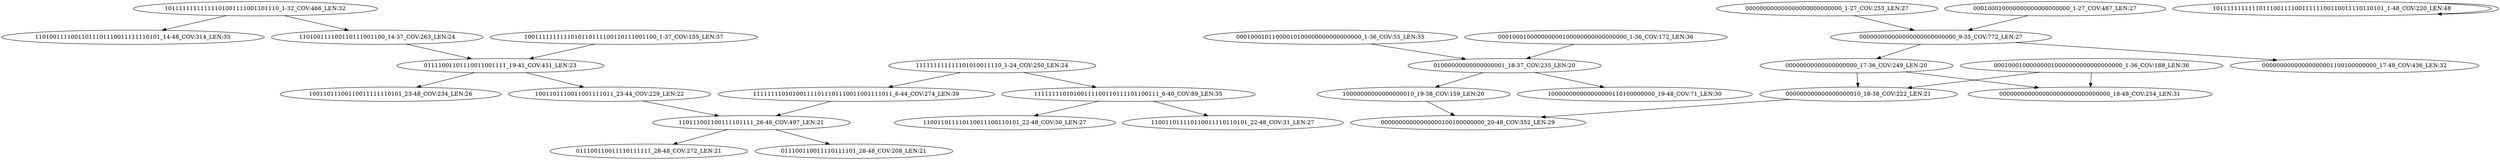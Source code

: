 digraph G {
    "111111110101001111011101110011001111011_6-44_COV:274_LEN:39" -> "110111001100111101111_26-46_COV:497_LEN:21";
    "10000000000000000010_19-38_COV:159_LEN:20" -> "00000000000000000100100000000_20-48_COV:352_LEN:29";
    "000100010000000000100000000000000000_1-36_COV:172_LEN:36" -> "01000000000000000001_18-37_COV:235_LEN:20";
    "000000000000000000000000000_1-27_COV:253_LEN:27" -> "000000000000000000000000000_9-35_COV:772_LEN:27";
    "10111111111111101001111001101110_1-32_COV:466_LEN:32" -> "11010011110011011101110011111110101_14-48_COV:314_LEN:35";
    "10111111111111101001111001101110_1-32_COV:466_LEN:32" -> "110100111100110111001100_14-37_COV:263_LEN:24";
    "000000000000000000010_18-38_COV:222_LEN:21" -> "00000000000000000100100000000_20-48_COV:352_LEN:29";
    "1001111111111010110111100110111001100_1-37_COV:155_LEN:37" -> "01111001101110011001111_19-41_COV:451_LEN:23";
    "101111111111101110011110011111100110011110110101_1-48_COV:220_LEN:48" -> "101111111111101110011110011111100110011110110101_1-48_COV:220_LEN:48";
    "11111111010100111100110111101100111_6-40_COV:89_LEN:35" -> "110011011110110011100110101_22-48_COV:50_LEN:27";
    "11111111010100111100110111101100111_6-40_COV:89_LEN:35" -> "110011011110110011110110101_22-48_COV:31_LEN:27";
    "000100010000000000000000000_1-27_COV:487_LEN:27" -> "000000000000000000000000000_9-35_COV:772_LEN:27";
    "110111001100111101111_26-46_COV:497_LEN:21" -> "011100110011110111111_28-48_COV:272_LEN:21";
    "110111001100111101111_26-46_COV:497_LEN:21" -> "011100110011110111101_28-48_COV:208_LEN:21";
    "00010001011000010100000000000000000_1-36_COV:55_LEN:35" -> "01000000000000000001_18-37_COV:235_LEN:20";
    "000000000000000000000000000_9-35_COV:772_LEN:27" -> "00000000000000000001100100000000_17-48_COV:436_LEN:32";
    "000000000000000000000000000_9-35_COV:772_LEN:27" -> "00000000000000000000_17-36_COV:249_LEN:20";
    "000100010000000010000000000000000000_1-36_COV:188_LEN:36" -> "000000000000000000010_18-38_COV:222_LEN:21";
    "000100010000000010000000000000000000_1-36_COV:188_LEN:36" -> "0000000000000000000000000000000_18-48_COV:254_LEN:31";
    "110100111100110111001100_14-37_COV:263_LEN:24" -> "01111001101110011001111_19-41_COV:451_LEN:23";
    "01111001101110011001111_19-41_COV:451_LEN:23" -> "10011011100110011111110101_23-48_COV:234_LEN:26";
    "01111001101110011001111_19-41_COV:451_LEN:23" -> "1001101110011001111011_23-44_COV:229_LEN:22";
    "01000000000000000001_18-37_COV:235_LEN:20" -> "10000000000000000010_19-38_COV:159_LEN:20";
    "01000000000000000001_18-37_COV:235_LEN:20" -> "100000000000000000110100000000_19-48_COV:71_LEN:30";
    "111111111111101010011110_1-24_COV:250_LEN:24" -> "111111110101001111011101110011001111011_6-44_COV:274_LEN:39";
    "111111111111101010011110_1-24_COV:250_LEN:24" -> "11111111010100111100110111101100111_6-40_COV:89_LEN:35";
    "1001101110011001111011_23-44_COV:229_LEN:22" -> "110111001100111101111_26-46_COV:497_LEN:21";
    "00000000000000000000_17-36_COV:249_LEN:20" -> "000000000000000000010_18-38_COV:222_LEN:21";
    "00000000000000000000_17-36_COV:249_LEN:20" -> "0000000000000000000000000000000_18-48_COV:254_LEN:31";
}
